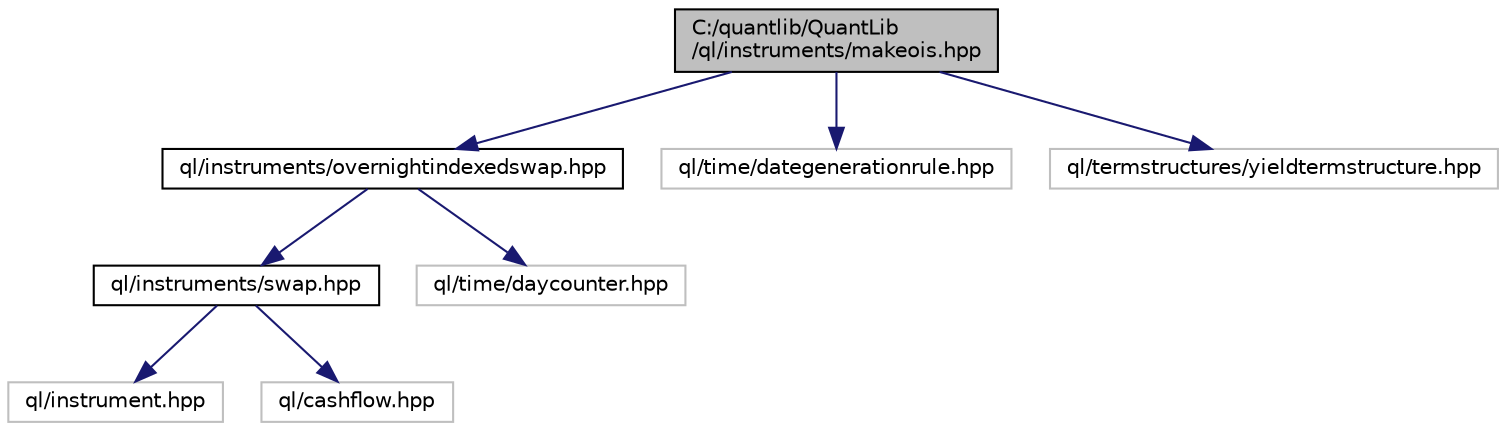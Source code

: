 digraph "C:/quantlib/QuantLib/ql/instruments/makeois.hpp"
{
  edge [fontname="Helvetica",fontsize="10",labelfontname="Helvetica",labelfontsize="10"];
  node [fontname="Helvetica",fontsize="10",shape=record];
  Node1 [label="C:/quantlib/QuantLib\l/ql/instruments/makeois.hpp",height=0.2,width=0.4,color="black", fillcolor="grey75", style="filled", fontcolor="black"];
  Node1 -> Node2 [color="midnightblue",fontsize="10",style="solid"];
  Node2 [label="ql/instruments/overnightindexedswap.hpp",height=0.2,width=0.4,color="black", fillcolor="white", style="filled",URL="$overnightindexedswap_8hpp.html",tooltip="Overnight index swap paying compounded overnight vs. fixed. "];
  Node2 -> Node3 [color="midnightblue",fontsize="10",style="solid"];
  Node3 [label="ql/instruments/swap.hpp",height=0.2,width=0.4,color="black", fillcolor="white", style="filled",URL="$swap_8hpp.html",tooltip="Interest rate swap. "];
  Node3 -> Node4 [color="midnightblue",fontsize="10",style="solid"];
  Node4 [label="ql/instrument.hpp",height=0.2,width=0.4,color="grey75", fillcolor="white", style="filled"];
  Node3 -> Node5 [color="midnightblue",fontsize="10",style="solid"];
  Node5 [label="ql/cashflow.hpp",height=0.2,width=0.4,color="grey75", fillcolor="white", style="filled"];
  Node2 -> Node6 [color="midnightblue",fontsize="10",style="solid"];
  Node6 [label="ql/time/daycounter.hpp",height=0.2,width=0.4,color="grey75", fillcolor="white", style="filled"];
  Node1 -> Node7 [color="midnightblue",fontsize="10",style="solid"];
  Node7 [label="ql/time/dategenerationrule.hpp",height=0.2,width=0.4,color="grey75", fillcolor="white", style="filled"];
  Node1 -> Node8 [color="midnightblue",fontsize="10",style="solid"];
  Node8 [label="ql/termstructures/yieldtermstructure.hpp",height=0.2,width=0.4,color="grey75", fillcolor="white", style="filled"];
}
